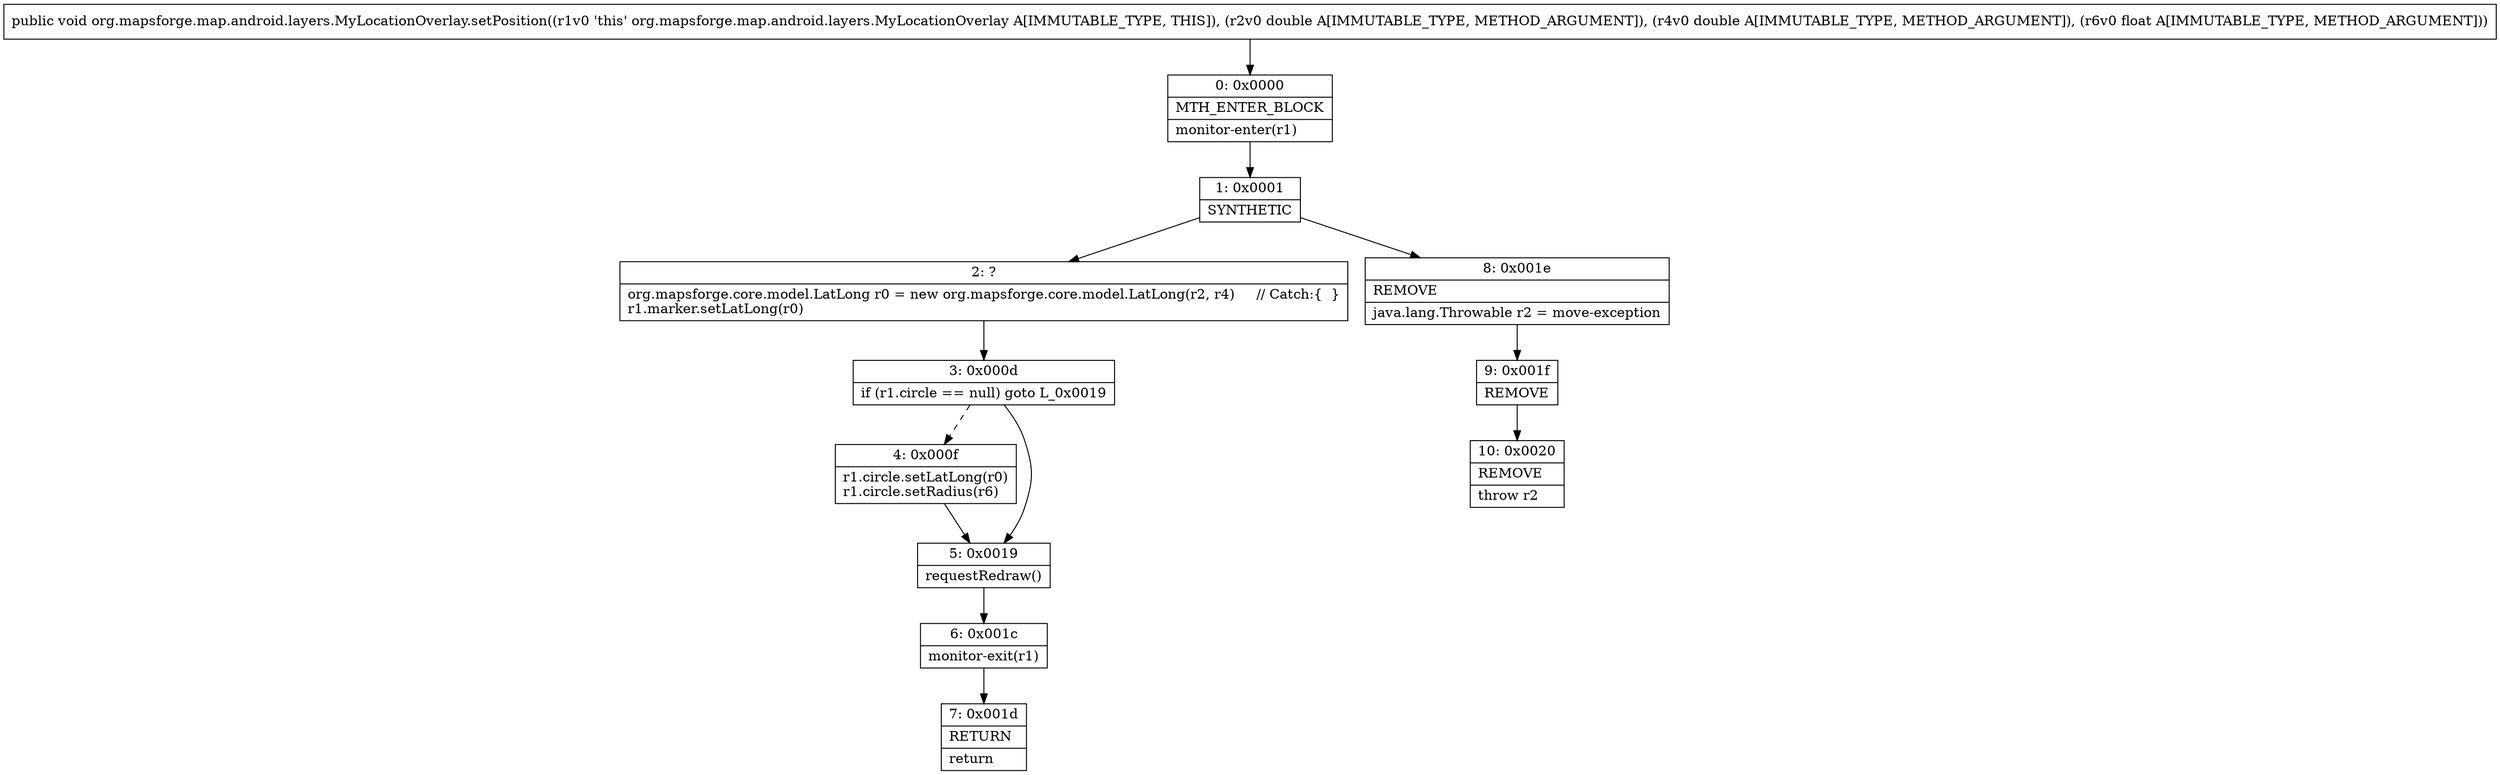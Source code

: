 digraph "CFG fororg.mapsforge.map.android.layers.MyLocationOverlay.setPosition(DDF)V" {
Node_0 [shape=record,label="{0\:\ 0x0000|MTH_ENTER_BLOCK\l|monitor\-enter(r1)\l}"];
Node_1 [shape=record,label="{1\:\ 0x0001|SYNTHETIC\l}"];
Node_2 [shape=record,label="{2\:\ ?|org.mapsforge.core.model.LatLong r0 = new org.mapsforge.core.model.LatLong(r2, r4)     \/\/ Catch:\{  \}\lr1.marker.setLatLong(r0)\l}"];
Node_3 [shape=record,label="{3\:\ 0x000d|if (r1.circle == null) goto L_0x0019\l}"];
Node_4 [shape=record,label="{4\:\ 0x000f|r1.circle.setLatLong(r0)\lr1.circle.setRadius(r6)\l}"];
Node_5 [shape=record,label="{5\:\ 0x0019|requestRedraw()\l}"];
Node_6 [shape=record,label="{6\:\ 0x001c|monitor\-exit(r1)\l}"];
Node_7 [shape=record,label="{7\:\ 0x001d|RETURN\l|return\l}"];
Node_8 [shape=record,label="{8\:\ 0x001e|REMOVE\l|java.lang.Throwable r2 = move\-exception\l}"];
Node_9 [shape=record,label="{9\:\ 0x001f|REMOVE\l}"];
Node_10 [shape=record,label="{10\:\ 0x0020|REMOVE\l|throw r2\l}"];
MethodNode[shape=record,label="{public void org.mapsforge.map.android.layers.MyLocationOverlay.setPosition((r1v0 'this' org.mapsforge.map.android.layers.MyLocationOverlay A[IMMUTABLE_TYPE, THIS]), (r2v0 double A[IMMUTABLE_TYPE, METHOD_ARGUMENT]), (r4v0 double A[IMMUTABLE_TYPE, METHOD_ARGUMENT]), (r6v0 float A[IMMUTABLE_TYPE, METHOD_ARGUMENT])) }"];
MethodNode -> Node_0;
Node_0 -> Node_1;
Node_1 -> Node_2;
Node_1 -> Node_8;
Node_2 -> Node_3;
Node_3 -> Node_4[style=dashed];
Node_3 -> Node_5;
Node_4 -> Node_5;
Node_5 -> Node_6;
Node_6 -> Node_7;
Node_8 -> Node_9;
Node_9 -> Node_10;
}

